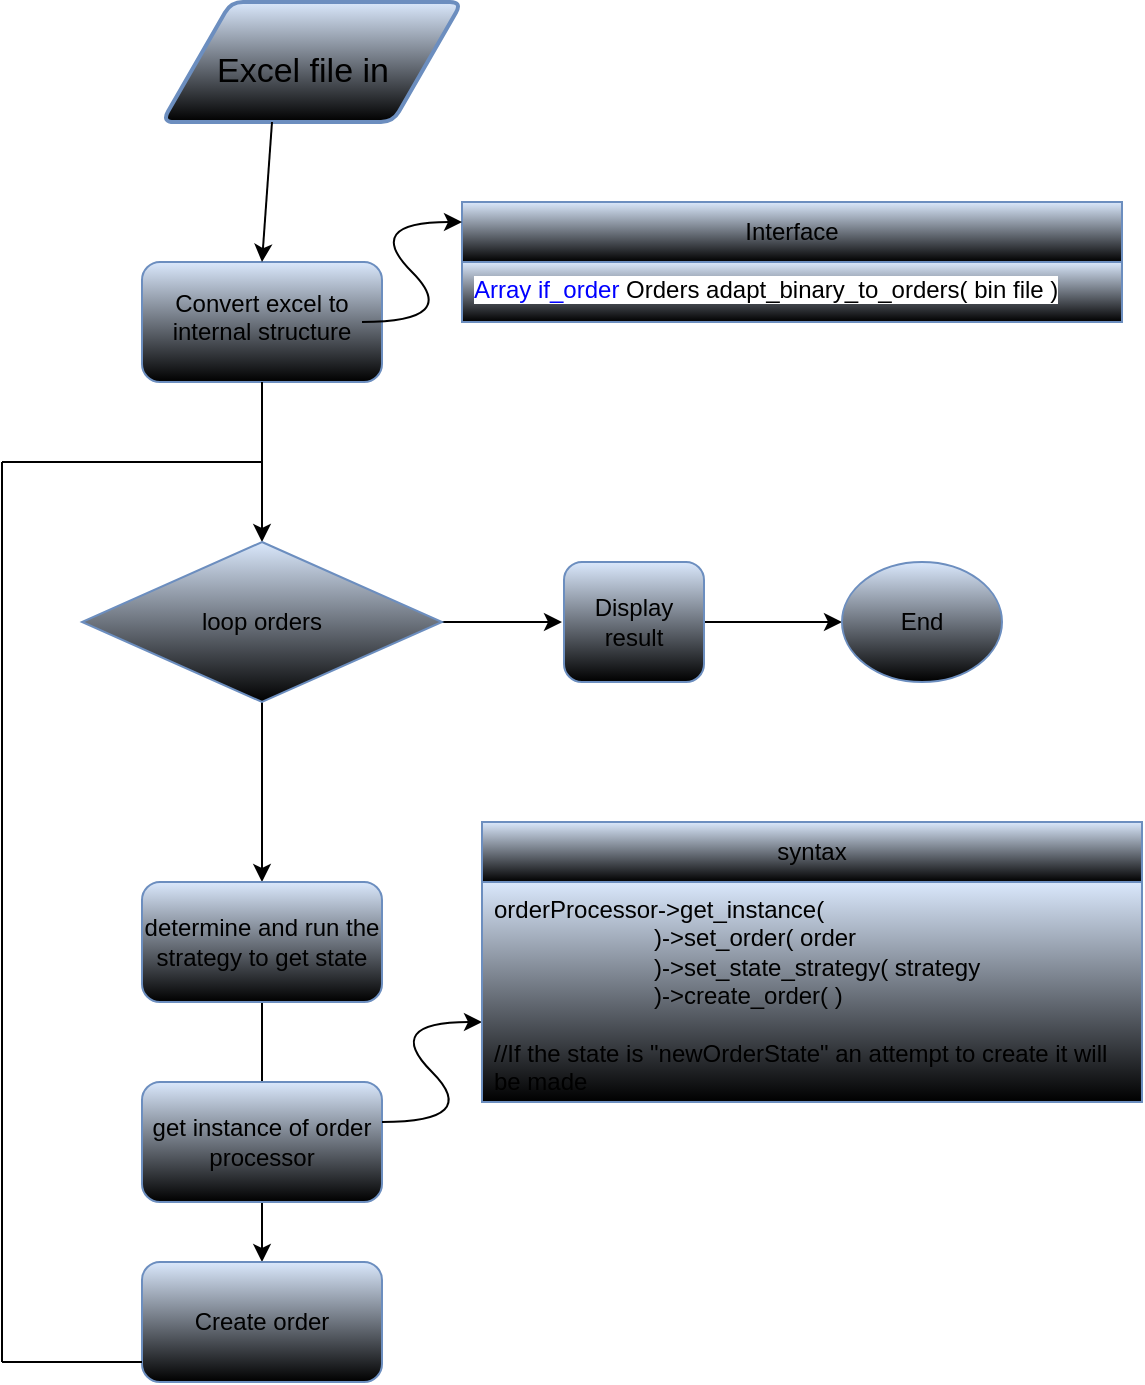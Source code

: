 <mxfile version="26.0.4">
  <diagram name="Pagina-1" id="XUt4TnsnjDnqS3cBO8hU">
    <mxGraphModel dx="1434" dy="780" grid="1" gridSize="10" guides="1" tooltips="1" connect="1" arrows="1" fold="1" page="1" pageScale="1" pageWidth="827" pageHeight="1169" math="0" shadow="0">
      <root>
        <mxCell id="0" />
        <mxCell id="1" parent="0" />
        <mxCell id="34U9aCMfT7xeaGDh3A00-25" value="" style="shape=parallelogram;html=1;strokeWidth=2;perimeter=parallelogramPerimeter;whiteSpace=wrap;rounded=1;arcSize=12;size=0.23;fillColor=#dae8fc;strokeColor=#6c8ebf;gradientColor=default;" parent="1" vertex="1">
          <mxGeometry x="320" y="20" width="150" height="60" as="geometry" />
        </mxCell>
        <mxCell id="34U9aCMfT7xeaGDh3A00-9" value="" style="rounded=1;whiteSpace=wrap;html=1;fillStyle=auto;fillColor=#dae8fc;strokeColor=#6c8ebf;gradientColor=default;" parent="1" vertex="1">
          <mxGeometry x="310" y="150" width="120" height="60" as="geometry" />
        </mxCell>
        <mxCell id="34U9aCMfT7xeaGDh3A00-2" value="" style="endArrow=classic;html=1;rounded=0;exitX=0.25;exitY=1;exitDx=0;exitDy=0;" parent="1" source="34U9aCMfT7xeaGDh3A00-3" edge="1">
          <mxGeometry width="50" height="50" relative="1" as="geometry">
            <mxPoint x="390" y="70" as="sourcePoint" />
            <mxPoint x="370" y="150" as="targetPoint" />
          </mxGeometry>
        </mxCell>
        <mxCell id="34U9aCMfT7xeaGDh3A00-3" value="Excel file in&lt;div&gt;&lt;br&gt;&lt;/div&gt;" style="text;html=1;align=center;verticalAlign=middle;rounded=0;fontSize=17;" parent="1" vertex="1">
          <mxGeometry x="360" y="50" width="60" height="30" as="geometry" />
        </mxCell>
        <mxCell id="34U9aCMfT7xeaGDh3A00-11" value="Convert excel to internal structure&lt;div&gt;&lt;br&gt;&lt;/div&gt;" style="text;html=1;align=center;verticalAlign=middle;whiteSpace=wrap;rounded=0;fontColor=default;labelBackgroundColor=none;labelBorderColor=none;" parent="1" vertex="1">
          <mxGeometry x="320" y="170" width="100" height="30" as="geometry" />
        </mxCell>
        <mxCell id="34U9aCMfT7xeaGDh3A00-12" value="" style="endArrow=classic;html=1;rounded=0;exitX=0.5;exitY=1;exitDx=0;exitDy=0;entryX=0.5;entryY=0;entryDx=0;entryDy=0;" parent="1" source="34U9aCMfT7xeaGDh3A00-9" target="34U9aCMfT7xeaGDh3A00-50" edge="1">
          <mxGeometry width="50" height="50" relative="1" as="geometry">
            <mxPoint x="310" y="240" as="sourcePoint" />
            <mxPoint x="370" y="280" as="targetPoint" />
          </mxGeometry>
        </mxCell>
        <mxCell id="34U9aCMfT7xeaGDh3A00-14" value="Interface" style="swimlane;fontStyle=0;childLayout=stackLayout;horizontal=1;startSize=30;horizontalStack=0;resizeParent=1;resizeParentMax=0;resizeLast=0;collapsible=1;marginBottom=0;whiteSpace=wrap;html=1;gradientDirection=south;fillColor=#dae8fc;strokeColor=#6c8ebf;gradientColor=default;" parent="1" vertex="1">
          <mxGeometry x="470" y="120" width="330" height="60" as="geometry" />
        </mxCell>
        <mxCell id="34U9aCMfT7xeaGDh3A00-15" value="&lt;div style=&quot;&quot;&gt;&lt;font style=&quot;color: light-dark(rgb(0, 0, 255), rgb(255, 255, 255));&quot;&gt;Array if_order&lt;/font&gt;&lt;span style=&quot;color: light-dark(rgb(0, 0, 0), rgb(255, 255, 255));&quot;&gt; Orders adapt_binary_to_orders( bin file )&lt;/span&gt;&lt;/div&gt;" style="text;strokeColor=#6c8ebf;fillColor=#dae8fc;align=left;verticalAlign=top;spacingLeft=4;spacingRight=4;overflow=hidden;points=[[0,0.5],[1,0.5]];portConstraint=eastwest;rotatable=0;whiteSpace=wrap;html=1;labelBackgroundColor=default;gradientColor=default;" parent="34U9aCMfT7xeaGDh3A00-14" vertex="1">
          <mxGeometry y="30" width="330" height="30" as="geometry" />
        </mxCell>
        <mxCell id="34U9aCMfT7xeaGDh3A00-23" value="" style="curved=1;endArrow=classic;html=1;rounded=0;" parent="1" edge="1">
          <mxGeometry width="50" height="50" relative="1" as="geometry">
            <mxPoint x="420" y="180" as="sourcePoint" />
            <mxPoint x="470" y="130" as="targetPoint" />
            <Array as="points">
              <mxPoint x="470" y="180" />
              <mxPoint x="420" y="130" />
            </Array>
          </mxGeometry>
        </mxCell>
        <mxCell id="34U9aCMfT7xeaGDh3A00-30" value="" style="endArrow=classic;html=1;rounded=0;exitX=0.5;exitY=1;exitDx=0;exitDy=0;" parent="1" source="34U9aCMfT7xeaGDh3A00-50" edge="1">
          <mxGeometry width="50" height="50" relative="1" as="geometry">
            <mxPoint x="369.5" y="400" as="sourcePoint" />
            <mxPoint x="370" y="460" as="targetPoint" />
          </mxGeometry>
        </mxCell>
        <mxCell id="34U9aCMfT7xeaGDh3A00-33" value="" style="edgeStyle=orthogonalEdgeStyle;rounded=0;orthogonalLoop=1;jettySize=auto;html=1;" parent="1" source="34U9aCMfT7xeaGDh3A00-31" edge="1">
          <mxGeometry relative="1" as="geometry">
            <mxPoint x="370" y="570" as="targetPoint" />
          </mxGeometry>
        </mxCell>
        <mxCell id="34U9aCMfT7xeaGDh3A00-31" value="determine and run the strategy to get state" style="rounded=1;whiteSpace=wrap;html=1;fillStyle=auto;fillColor=#dae8fc;strokeColor=#6c8ebf;gradientColor=default;" parent="1" vertex="1">
          <mxGeometry x="310" y="460" width="120" height="60" as="geometry" />
        </mxCell>
        <mxCell id="34U9aCMfT7xeaGDh3A00-45" value="" style="edgeStyle=orthogonalEdgeStyle;rounded=0;orthogonalLoop=1;jettySize=auto;html=1;" parent="1" source="34U9aCMfT7xeaGDh3A00-38" target="34U9aCMfT7xeaGDh3A00-44" edge="1">
          <mxGeometry relative="1" as="geometry" />
        </mxCell>
        <mxCell id="34U9aCMfT7xeaGDh3A00-38" value="get instance of order processor" style="rounded=1;whiteSpace=wrap;html=1;fillStyle=auto;fillColor=#dae8fc;strokeColor=#6c8ebf;gradientColor=default;" parent="1" vertex="1">
          <mxGeometry x="310" y="560" width="120" height="60" as="geometry" />
        </mxCell>
        <mxCell id="34U9aCMfT7xeaGDh3A00-40" value="" style="curved=1;endArrow=classic;html=1;rounded=0;" parent="1" edge="1">
          <mxGeometry width="50" height="50" relative="1" as="geometry">
            <mxPoint x="430" y="580" as="sourcePoint" />
            <mxPoint x="480" y="530" as="targetPoint" />
            <Array as="points">
              <mxPoint x="480" y="580" />
              <mxPoint x="430" y="530" />
            </Array>
          </mxGeometry>
        </mxCell>
        <mxCell id="34U9aCMfT7xeaGDh3A00-42" value="syntax" style="swimlane;fontStyle=0;childLayout=stackLayout;horizontal=1;startSize=30;horizontalStack=0;resizeParent=1;resizeParentMax=0;resizeLast=0;collapsible=1;marginBottom=0;whiteSpace=wrap;html=1;gradientDirection=south;fillColor=#dae8fc;strokeColor=#6c8ebf;gradientColor=default;" parent="1" vertex="1">
          <mxGeometry x="480" y="430" width="330" height="140" as="geometry" />
        </mxCell>
        <mxCell id="34U9aCMfT7xeaGDh3A00-43" value="&lt;div style=&quot;&quot;&gt;orderProcessor-&amp;gt;get_instance(&amp;nbsp;&lt;/div&gt;&lt;div style=&quot;&quot;&gt;&lt;span style=&quot;white-space: pre;&quot;&gt;&#x9;&lt;/span&gt;&lt;span style=&quot;white-space: pre;&quot;&gt;&#x9;&lt;/span&gt;&lt;span style=&quot;white-space: pre;&quot;&gt;&#x9;&lt;/span&gt;)-&amp;gt;set_order( order&amp;nbsp;&lt;/div&gt;&lt;div style=&quot;&quot;&gt;&lt;span style=&quot;white-space: pre;&quot;&gt;&#x9;&lt;/span&gt;&lt;span style=&quot;white-space: pre;&quot;&gt;&#x9;&lt;/span&gt;&amp;nbsp; &amp;nbsp; &amp;nbsp; &amp;nbsp;&amp;nbsp;)-&amp;gt;set_state_strategy( strategy&lt;/div&gt;&lt;div style=&quot;&quot;&gt;&lt;span style=&quot;white-space: pre;&quot;&gt;&#x9;&lt;/span&gt;&lt;span style=&quot;white-space: pre;&quot;&gt;&#x9;&lt;/span&gt;&amp;nbsp; &amp;nbsp; &amp;nbsp; &amp;nbsp;&amp;nbsp;)-&amp;gt;create_order( )&lt;/div&gt;&lt;div style=&quot;&quot;&gt;&lt;br&gt;&lt;/div&gt;&lt;div style=&quot;&quot;&gt;//If the state is &quot;newOrderState&quot; an attempt to create it will be made&lt;/div&gt;&lt;div style=&quot;&quot;&gt;&lt;br&gt;&lt;/div&gt;&lt;div style=&quot;&quot;&gt;&lt;br&gt;&lt;/div&gt;&lt;div style=&quot;&quot;&gt;&lt;br&gt;&lt;/div&gt;&lt;div style=&quot;&quot;&gt;&lt;br&gt;&lt;/div&gt;&lt;div style=&quot;&quot;&gt;&lt;br&gt;&lt;/div&gt;" style="text;strokeColor=#6c8ebf;fillColor=#dae8fc;align=left;verticalAlign=top;spacingLeft=4;spacingRight=4;overflow=hidden;points=[[0,0.5],[1,0.5]];portConstraint=eastwest;rotatable=0;whiteSpace=wrap;html=1;labelBackgroundColor=none;gradientColor=default;" parent="34U9aCMfT7xeaGDh3A00-42" vertex="1">
          <mxGeometry y="30" width="330" height="110" as="geometry" />
        </mxCell>
        <mxCell id="34U9aCMfT7xeaGDh3A00-44" value="Create order" style="rounded=1;whiteSpace=wrap;html=1;fillStyle=auto;fillColor=#dae8fc;strokeColor=#6c8ebf;gradientColor=default;" parent="1" vertex="1">
          <mxGeometry x="310" y="650" width="120" height="60" as="geometry" />
        </mxCell>
        <mxCell id="34U9aCMfT7xeaGDh3A00-47" value="" style="endArrow=none;html=1;rounded=0;" parent="1" edge="1">
          <mxGeometry width="50" height="50" relative="1" as="geometry">
            <mxPoint x="240" y="700" as="sourcePoint" />
            <mxPoint x="310" y="700" as="targetPoint" />
          </mxGeometry>
        </mxCell>
        <mxCell id="34U9aCMfT7xeaGDh3A00-48" value="" style="endArrow=none;html=1;rounded=0;" parent="1" edge="1">
          <mxGeometry width="50" height="50" relative="1" as="geometry">
            <mxPoint x="240" y="700" as="sourcePoint" />
            <mxPoint x="240" y="250" as="targetPoint" />
          </mxGeometry>
        </mxCell>
        <mxCell id="34U9aCMfT7xeaGDh3A00-49" value="" style="endArrow=none;html=1;rounded=0;" parent="1" edge="1">
          <mxGeometry width="50" height="50" relative="1" as="geometry">
            <mxPoint x="240" y="250" as="sourcePoint" />
            <mxPoint x="370" y="250" as="targetPoint" />
          </mxGeometry>
        </mxCell>
        <mxCell id="34U9aCMfT7xeaGDh3A00-52" style="edgeStyle=orthogonalEdgeStyle;rounded=0;orthogonalLoop=1;jettySize=auto;html=1;" parent="1" source="34U9aCMfT7xeaGDh3A00-50" edge="1">
          <mxGeometry relative="1" as="geometry">
            <mxPoint x="520" y="330" as="targetPoint" />
          </mxGeometry>
        </mxCell>
        <mxCell id="34U9aCMfT7xeaGDh3A00-50" value="loop orders" style="rhombus;whiteSpace=wrap;html=1;fillColor=#dae8fc;strokeColor=#6c8ebf;gradientColor=default;" parent="1" vertex="1">
          <mxGeometry x="280" y="290" width="180" height="80" as="geometry" />
        </mxCell>
        <mxCell id="34U9aCMfT7xeaGDh3A00-54" style="edgeStyle=orthogonalEdgeStyle;rounded=0;orthogonalLoop=1;jettySize=auto;html=1;exitX=1;exitY=0.5;exitDx=0;exitDy=0;" parent="1" source="34U9aCMfT7xeaGDh3A00-53" edge="1">
          <mxGeometry relative="1" as="geometry">
            <mxPoint x="660" y="330" as="targetPoint" />
          </mxGeometry>
        </mxCell>
        <mxCell id="34U9aCMfT7xeaGDh3A00-53" value="Display&lt;div&gt;result&lt;/div&gt;" style="rounded=1;whiteSpace=wrap;html=1;fillStyle=auto;fillColor=#dae8fc;strokeColor=#6c8ebf;gradientColor=default;" parent="1" vertex="1">
          <mxGeometry x="521" y="300" width="70" height="60" as="geometry" />
        </mxCell>
        <mxCell id="34U9aCMfT7xeaGDh3A00-56" value="End" style="ellipse;whiteSpace=wrap;html=1;fillColor=#dae8fc;strokeColor=#6c8ebf;gradientColor=default;" parent="1" vertex="1">
          <mxGeometry x="660" y="300" width="80" height="60" as="geometry" />
        </mxCell>
      </root>
    </mxGraphModel>
  </diagram>
</mxfile>

